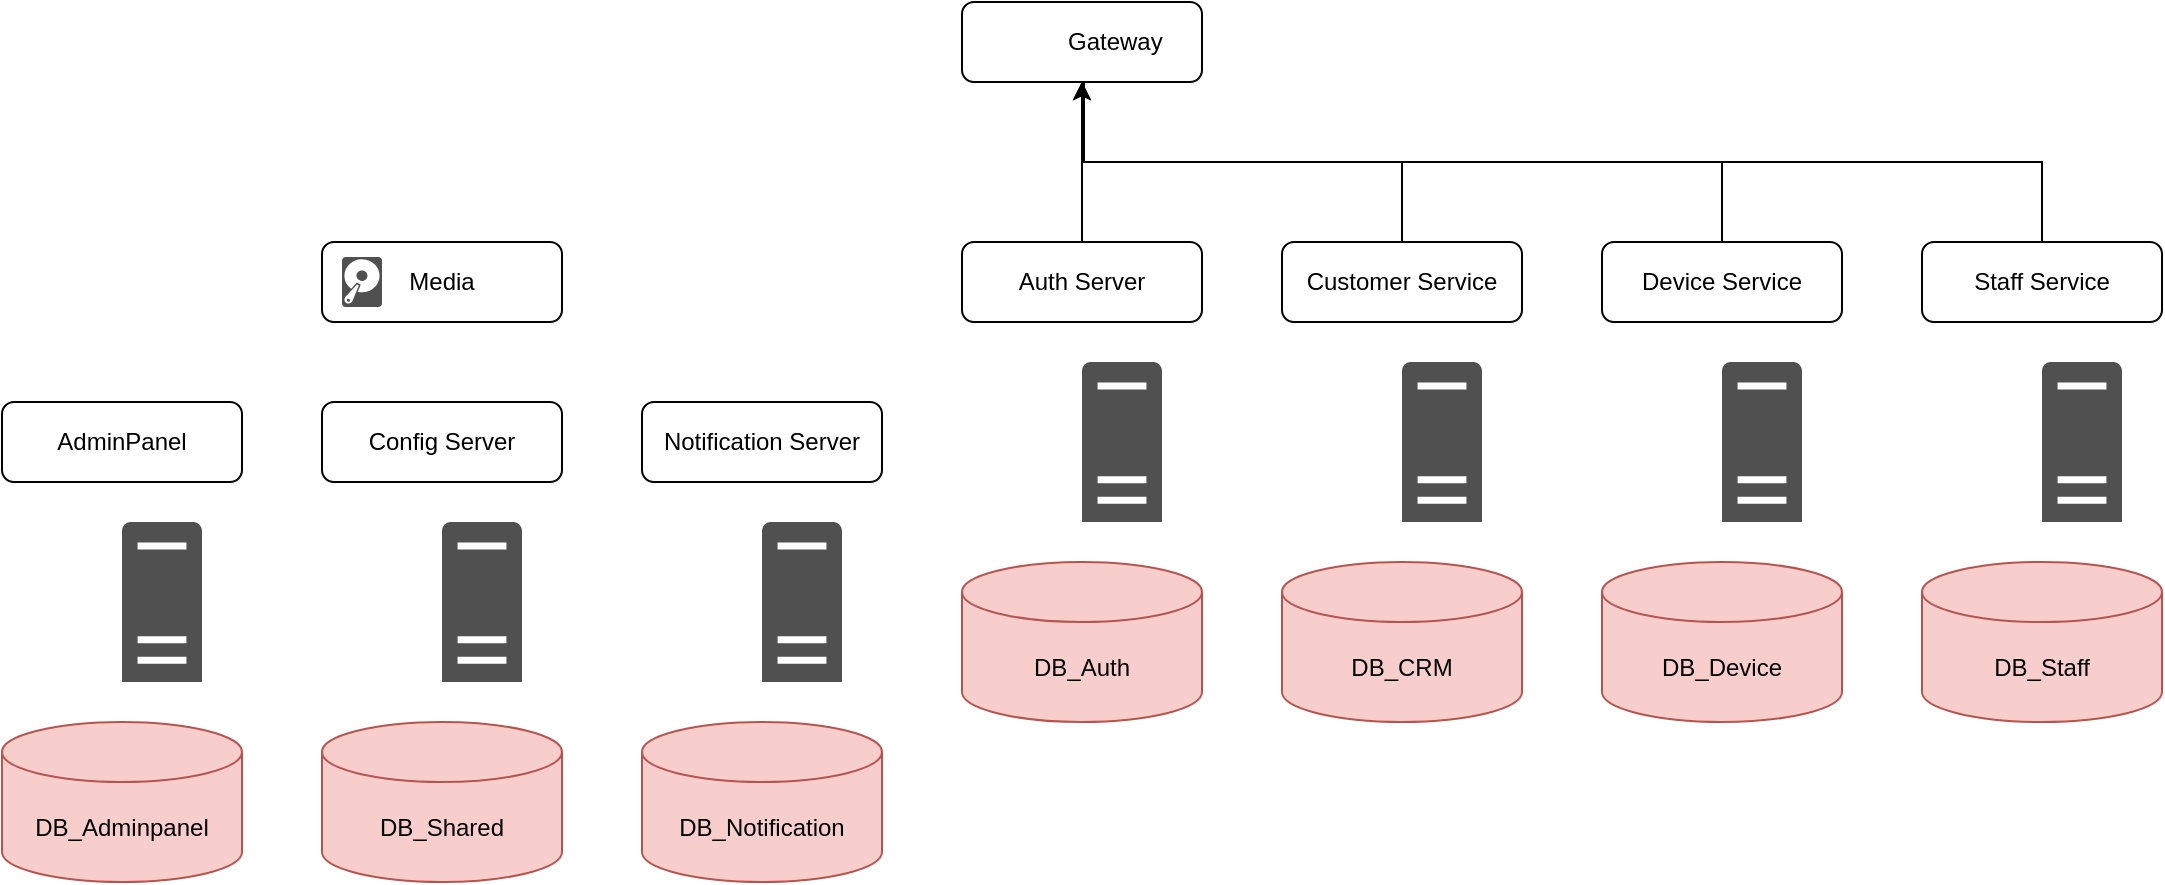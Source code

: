 <mxfile version="24.7.14" pages="3">
  <diagram id="f106602c-feb2-e66a-4537-3a34d633f6aa" name="Backend">
    <mxGraphModel dx="1354" dy="786" grid="1" gridSize="10" guides="1" tooltips="1" connect="1" arrows="1" fold="1" page="1" pageScale="1" pageWidth="1169" pageHeight="827" background="none" math="0" shadow="0">
      <root>
        <mxCell id="0" />
        <mxCell id="1" parent="0" />
        <mxCell id="43L5ap1hN-f6bD0QUk5p-23" value="" style="group" vertex="1" connectable="0" parent="1">
          <mxGeometry x="200" y="700" width="120" height="100" as="geometry" />
        </mxCell>
        <mxCell id="43L5ap1hN-f6bD0QUk5p-24" value="DB_Shared" style="shape=cylinder3;whiteSpace=wrap;html=1;boundedLbl=1;backgroundOutline=1;size=15;fillColor=#f8cecc;strokeColor=#b85450;" vertex="1" parent="43L5ap1hN-f6bD0QUk5p-23">
          <mxGeometry y="20" width="120" height="80" as="geometry" />
        </mxCell>
        <mxCell id="43L5ap1hN-f6bD0QUk5p-25" value="" style="shape=image;verticalLabelPosition=bottom;labelBackgroundColor=default;verticalAlign=top;aspect=fixed;imageAspect=0;image=https://static-00.iconduck.com/assets.00/mysql-original-wordmark-icon-2048x1064-jfbaqrzh.png;container=0;" vertex="1" parent="43L5ap1hN-f6bD0QUk5p-23">
          <mxGeometry x="21.48" width="77.04" height="40" as="geometry" />
        </mxCell>
        <mxCell id="wpemW0vhm0GdFGpqE2XI-1" value="" style="group" vertex="1" connectable="0" parent="1">
          <mxGeometry x="360" y="560" width="120" height="240" as="geometry" />
        </mxCell>
        <mxCell id="xkKTBkhneHixOB8WJE4L-42" value="" style="group" parent="wpemW0vhm0GdFGpqE2XI-1" vertex="1" connectable="0">
          <mxGeometry width="120" height="140" as="geometry" />
        </mxCell>
        <mxCell id="xkKTBkhneHixOB8WJE4L-43" value="Notification Server" style="rounded=1;whiteSpace=wrap;html=1;" parent="xkKTBkhneHixOB8WJE4L-42" vertex="1">
          <mxGeometry width="120" height="40" as="geometry" />
        </mxCell>
        <UserObject label="" id="xkKTBkhneHixOB8WJE4L-44">
          <mxCell style="group" parent="xkKTBkhneHixOB8WJE4L-42" vertex="1" connectable="0">
            <mxGeometry x="10" y="60" width="100" height="80" as="geometry" />
          </mxCell>
        </UserObject>
        <mxCell id="xkKTBkhneHixOB8WJE4L-45" value="" style="sketch=0;pointerEvents=1;shadow=0;dashed=0;html=1;strokeColor=none;fillColor=#505050;labelPosition=center;verticalLabelPosition=bottom;verticalAlign=top;outlineConnect=0;align=center;shape=mxgraph.office.servers.server_generic;" parent="xkKTBkhneHixOB8WJE4L-44" vertex="1">
          <mxGeometry x="50" width="40" height="80" as="geometry" />
        </mxCell>
        <mxCell id="xkKTBkhneHixOB8WJE4L-46" value="" style="shape=image;html=1;verticalAlign=top;verticalLabelPosition=bottom;labelBackgroundColor=#ffffff;imageAspect=0;aspect=fixed;image=https://cdn3.iconfinder.com/data/icons/popular-services-brands/512/laravel-128.png" parent="xkKTBkhneHixOB8WJE4L-44" vertex="1">
          <mxGeometry x="11.88" y="44" width="30" height="30" as="geometry" />
        </mxCell>
        <mxCell id="xkKTBkhneHixOB8WJE4L-47" value="" style="shape=image;html=1;verticalAlign=top;verticalLabelPosition=bottom;labelBackgroundColor=#ffffff;imageAspect=0;aspect=fixed;image=https://cdn4.iconfinder.com/data/icons/logos-3/568/php-logo-128.png" parent="xkKTBkhneHixOB8WJE4L-44" vertex="1">
          <mxGeometry x="11.88" y="10" width="30" height="30" as="geometry" />
        </mxCell>
        <mxCell id="43L5ap1hN-f6bD0QUk5p-15" value="" style="group" vertex="1" connectable="0" parent="wpemW0vhm0GdFGpqE2XI-1">
          <mxGeometry y="140" width="120" height="100" as="geometry" />
        </mxCell>
        <mxCell id="xkKTBkhneHixOB8WJE4L-48" value="DB_Notification" style="shape=cylinder3;whiteSpace=wrap;html=1;boundedLbl=1;backgroundOutline=1;size=15;fillColor=#f8cecc;strokeColor=#b85450;" parent="43L5ap1hN-f6bD0QUk5p-15" vertex="1">
          <mxGeometry y="20" width="120" height="80" as="geometry" />
        </mxCell>
        <mxCell id="43L5ap1hN-f6bD0QUk5p-11" value="" style="shape=image;verticalLabelPosition=bottom;labelBackgroundColor=default;verticalAlign=top;aspect=fixed;imageAspect=0;image=https://static-00.iconduck.com/assets.00/sqlite-icon-2048x909-7nkrc3bm.png;" vertex="1" parent="43L5ap1hN-f6bD0QUk5p-15">
          <mxGeometry x="26.23" y="10" width="67.54" height="30" as="geometry" />
        </mxCell>
        <mxCell id="wpemW0vhm0GdFGpqE2XI-2" value="" style="group" vertex="1" connectable="0" parent="1">
          <mxGeometry x="680" y="480" width="120" height="240" as="geometry" />
        </mxCell>
        <mxCell id="v0CTncaFIIi6fotuZivB-26" value="" style="group" parent="wpemW0vhm0GdFGpqE2XI-2" vertex="1" connectable="0">
          <mxGeometry width="120" height="140" as="geometry" />
        </mxCell>
        <mxCell id="wpemW0vhm0GdFGpqE2XI-20" style="edgeStyle=orthogonalEdgeStyle;rounded=0;orthogonalLoop=1;jettySize=auto;html=1;exitX=0.5;exitY=0;exitDx=0;exitDy=0;" edge="1" parent="v0CTncaFIIi6fotuZivB-26" source="v0CTncaFIIi6fotuZivB-27">
          <mxGeometry relative="1" as="geometry">
            <mxPoint x="-100" y="-90" as="targetPoint" />
            <Array as="points">
              <mxPoint x="60" y="-40" />
              <mxPoint x="-99" y="-40" />
              <mxPoint x="-99" y="-90" />
            </Array>
          </mxGeometry>
        </mxCell>
        <mxCell id="v0CTncaFIIi6fotuZivB-27" value="Customer Service" style="rounded=1;whiteSpace=wrap;html=1;" parent="v0CTncaFIIi6fotuZivB-26" vertex="1">
          <mxGeometry width="120" height="40" as="geometry" />
        </mxCell>
        <UserObject label="" id="v0CTncaFIIi6fotuZivB-28">
          <mxCell style="group" parent="v0CTncaFIIi6fotuZivB-26" vertex="1" connectable="0">
            <mxGeometry x="10" y="60" width="100" height="80" as="geometry" />
          </mxCell>
        </UserObject>
        <mxCell id="v0CTncaFIIi6fotuZivB-29" value="" style="sketch=0;pointerEvents=1;shadow=0;dashed=0;html=1;strokeColor=none;fillColor=#505050;labelPosition=center;verticalLabelPosition=bottom;verticalAlign=top;outlineConnect=0;align=center;shape=mxgraph.office.servers.server_generic;" parent="v0CTncaFIIi6fotuZivB-28" vertex="1">
          <mxGeometry x="50" width="40" height="80" as="geometry" />
        </mxCell>
        <mxCell id="v0CTncaFIIi6fotuZivB-30" value="" style="shape=image;html=1;verticalAlign=top;verticalLabelPosition=bottom;labelBackgroundColor=#ffffff;imageAspect=0;aspect=fixed;image=https://cdn3.iconfinder.com/data/icons/popular-services-brands/512/laravel-128.png" parent="v0CTncaFIIi6fotuZivB-28" vertex="1">
          <mxGeometry x="11.88" y="44" width="30" height="30" as="geometry" />
        </mxCell>
        <mxCell id="v0CTncaFIIi6fotuZivB-31" value="" style="shape=image;html=1;verticalAlign=top;verticalLabelPosition=bottom;labelBackgroundColor=#ffffff;imageAspect=0;aspect=fixed;image=https://cdn4.iconfinder.com/data/icons/logos-3/568/php-logo-128.png" parent="v0CTncaFIIi6fotuZivB-28" vertex="1">
          <mxGeometry x="11.88" y="10" width="30" height="30" as="geometry" />
        </mxCell>
        <mxCell id="43L5ap1hN-f6bD0QUk5p-22" value="" style="group" vertex="1" connectable="0" parent="wpemW0vhm0GdFGpqE2XI-2">
          <mxGeometry y="140" width="120" height="100" as="geometry" />
        </mxCell>
        <mxCell id="v0CTncaFIIi6fotuZivB-32" value="DB_CRM" style="shape=cylinder3;whiteSpace=wrap;html=1;boundedLbl=1;backgroundOutline=1;size=15;fillColor=#f8cecc;strokeColor=#b85450;" parent="43L5ap1hN-f6bD0QUk5p-22" vertex="1">
          <mxGeometry y="20" width="120" height="80" as="geometry" />
        </mxCell>
        <mxCell id="43L5ap1hN-f6bD0QUk5p-21" value="" style="shape=image;verticalLabelPosition=bottom;labelBackgroundColor=default;verticalAlign=top;aspect=fixed;imageAspect=0;image=https://cdn4.iconfinder.com/data/icons/flat-brand-logo-2/512/oracle-512.png;" vertex="1" parent="43L5ap1hN-f6bD0QUk5p-22">
          <mxGeometry x="15" y="-10" width="90" height="90" as="geometry" />
        </mxCell>
        <mxCell id="wpemW0vhm0GdFGpqE2XI-3" value="" style="group" vertex="1" connectable="0" parent="1">
          <mxGeometry x="520" y="480" width="120" height="240" as="geometry" />
        </mxCell>
        <mxCell id="xkKTBkhneHixOB8WJE4L-50" value="" style="group" parent="wpemW0vhm0GdFGpqE2XI-3" vertex="1" connectable="0">
          <mxGeometry width="120" height="140" as="geometry" />
        </mxCell>
        <mxCell id="43L5ap1hN-f6bD0QUk5p-33" value="" style="group" vertex="1" connectable="0" parent="xkKTBkhneHixOB8WJE4L-50">
          <mxGeometry width="120" height="140" as="geometry" />
        </mxCell>
        <UserObject label="" id="xkKTBkhneHixOB8WJE4L-52">
          <mxCell style="group" parent="43L5ap1hN-f6bD0QUk5p-33" vertex="1" connectable="0">
            <mxGeometry x="10" y="60" width="100" height="80" as="geometry" />
          </mxCell>
        </UserObject>
        <mxCell id="xkKTBkhneHixOB8WJE4L-53" value="" style="sketch=0;pointerEvents=1;shadow=0;dashed=0;html=1;strokeColor=none;fillColor=#505050;labelPosition=center;verticalLabelPosition=bottom;verticalAlign=top;outlineConnect=0;align=center;shape=mxgraph.office.servers.server_generic;" parent="xkKTBkhneHixOB8WJE4L-52" vertex="1">
          <mxGeometry x="50" width="40" height="80" as="geometry" />
        </mxCell>
        <mxCell id="xkKTBkhneHixOB8WJE4L-54" value="" style="shape=image;html=1;verticalAlign=top;verticalLabelPosition=bottom;labelBackgroundColor=#ffffff;imageAspect=0;aspect=fixed;image=https://cdn3.iconfinder.com/data/icons/popular-services-brands/512/laravel-128.png" parent="xkKTBkhneHixOB8WJE4L-52" vertex="1">
          <mxGeometry x="11.88" y="44" width="30" height="30" as="geometry" />
        </mxCell>
        <mxCell id="xkKTBkhneHixOB8WJE4L-55" value="" style="shape=image;html=1;verticalAlign=top;verticalLabelPosition=bottom;labelBackgroundColor=#ffffff;imageAspect=0;aspect=fixed;image=https://cdn4.iconfinder.com/data/icons/logos-3/568/php-logo-128.png" parent="xkKTBkhneHixOB8WJE4L-52" vertex="1">
          <mxGeometry x="11.88" y="10" width="30" height="30" as="geometry" />
        </mxCell>
        <mxCell id="xkKTBkhneHixOB8WJE4L-59" value="Auth Server" style="rounded=1;whiteSpace=wrap;html=1;" parent="43L5ap1hN-f6bD0QUk5p-33" vertex="1">
          <mxGeometry width="120" height="40" as="geometry" />
        </mxCell>
        <mxCell id="43L5ap1hN-f6bD0QUk5p-13" value="" style="group" vertex="1" connectable="0" parent="wpemW0vhm0GdFGpqE2XI-3">
          <mxGeometry y="140" width="120" height="100" as="geometry" />
        </mxCell>
        <mxCell id="xkKTBkhneHixOB8WJE4L-56" value="DB_Auth" style="shape=cylinder3;whiteSpace=wrap;html=1;boundedLbl=1;backgroundOutline=1;size=15;fillColor=#f8cecc;strokeColor=#b85450;" parent="43L5ap1hN-f6bD0QUk5p-13" vertex="1">
          <mxGeometry y="20" width="120" height="80" as="geometry" />
        </mxCell>
        <mxCell id="43L5ap1hN-f6bD0QUk5p-3" value="" style="shape=image;verticalLabelPosition=bottom;labelBackgroundColor=default;verticalAlign=top;aspect=fixed;imageAspect=0;image=https://cdn-icons-png.flaticon.com/512/5968/5968364.png;" vertex="1" parent="43L5ap1hN-f6bD0QUk5p-13">
          <mxGeometry x="35" width="50" height="50" as="geometry" />
        </mxCell>
        <mxCell id="wpemW0vhm0GdFGpqE2XI-4" value="" style="group" vertex="1" connectable="0" parent="1">
          <mxGeometry x="840" y="480" width="120" height="240" as="geometry" />
        </mxCell>
        <mxCell id="xkKTBkhneHixOB8WJE4L-2" value="" style="group" parent="wpemW0vhm0GdFGpqE2XI-4" vertex="1" connectable="0">
          <mxGeometry width="120" height="140" as="geometry" />
        </mxCell>
        <mxCell id="xkKTBkhneHixOB8WJE4L-3" value="Device Service" style="rounded=1;whiteSpace=wrap;html=1;" parent="xkKTBkhneHixOB8WJE4L-2" vertex="1">
          <mxGeometry width="120" height="40" as="geometry" />
        </mxCell>
        <UserObject label="" id="xkKTBkhneHixOB8WJE4L-4">
          <mxCell style="group" parent="xkKTBkhneHixOB8WJE4L-2" vertex="1" connectable="0">
            <mxGeometry x="10" y="60" width="100" height="80" as="geometry" />
          </mxCell>
        </UserObject>
        <mxCell id="xkKTBkhneHixOB8WJE4L-5" value="" style="sketch=0;pointerEvents=1;shadow=0;dashed=0;html=1;strokeColor=none;fillColor=#505050;labelPosition=center;verticalLabelPosition=bottom;verticalAlign=top;outlineConnect=0;align=center;shape=mxgraph.office.servers.server_generic;" parent="xkKTBkhneHixOB8WJE4L-4" vertex="1">
          <mxGeometry x="50" width="40" height="80" as="geometry" />
        </mxCell>
        <mxCell id="xkKTBkhneHixOB8WJE4L-6" value="" style="shape=image;html=1;verticalAlign=top;verticalLabelPosition=bottom;labelBackgroundColor=#ffffff;imageAspect=0;aspect=fixed;image=https://cdn3.iconfinder.com/data/icons/popular-services-brands/512/laravel-128.png" parent="xkKTBkhneHixOB8WJE4L-4" vertex="1">
          <mxGeometry x="11.88" y="44" width="30" height="30" as="geometry" />
        </mxCell>
        <mxCell id="xkKTBkhneHixOB8WJE4L-7" value="" style="shape=image;html=1;verticalAlign=top;verticalLabelPosition=bottom;labelBackgroundColor=#ffffff;imageAspect=0;aspect=fixed;image=https://cdn4.iconfinder.com/data/icons/logos-3/568/php-logo-128.png" parent="xkKTBkhneHixOB8WJE4L-4" vertex="1">
          <mxGeometry x="11.88" y="10" width="30" height="30" as="geometry" />
        </mxCell>
        <mxCell id="43L5ap1hN-f6bD0QUk5p-20" value="" style="group" vertex="1" connectable="0" parent="wpemW0vhm0GdFGpqE2XI-4">
          <mxGeometry y="140" width="120" height="100" as="geometry" />
        </mxCell>
        <mxCell id="43L5ap1hN-f6bD0QUk5p-18" value="DB_Device" style="shape=cylinder3;whiteSpace=wrap;html=1;boundedLbl=1;backgroundOutline=1;size=15;fillColor=#f8cecc;strokeColor=#b85450;" vertex="1" parent="43L5ap1hN-f6bD0QUk5p-20">
          <mxGeometry y="20" width="120" height="80" as="geometry" />
        </mxCell>
        <mxCell id="43L5ap1hN-f6bD0QUk5p-17" value="" style="shape=image;verticalLabelPosition=bottom;labelBackgroundColor=default;verticalAlign=top;aspect=fixed;imageAspect=0;image=https://cdn-icons-png.flaticon.com/512/5968/5968342.png;" vertex="1" parent="43L5ap1hN-f6bD0QUk5p-20">
          <mxGeometry x="40" y="10" width="40" height="40" as="geometry" />
        </mxCell>
        <mxCell id="wpemW0vhm0GdFGpqE2XI-5" value="" style="group" vertex="1" connectable="0" parent="1">
          <mxGeometry x="1000" y="480" width="120" height="240" as="geometry" />
        </mxCell>
        <mxCell id="xkKTBkhneHixOB8WJE4L-10" value="" style="group" parent="wpemW0vhm0GdFGpqE2XI-5" vertex="1" connectable="0">
          <mxGeometry width="120" height="140" as="geometry" />
        </mxCell>
        <mxCell id="43L5ap1hN-f6bD0QUk5p-30" value="" style="group" vertex="1" connectable="0" parent="xkKTBkhneHixOB8WJE4L-10">
          <mxGeometry width="120" height="140" as="geometry" />
        </mxCell>
        <mxCell id="xkKTBkhneHixOB8WJE4L-11" value="Staff Service" style="rounded=1;whiteSpace=wrap;html=1;" parent="43L5ap1hN-f6bD0QUk5p-30" vertex="1">
          <mxGeometry width="120" height="40" as="geometry" />
        </mxCell>
        <UserObject label="" id="xkKTBkhneHixOB8WJE4L-12">
          <mxCell style="group" parent="43L5ap1hN-f6bD0QUk5p-30" vertex="1" connectable="0">
            <mxGeometry x="10" y="60" width="100" height="80" as="geometry" />
          </mxCell>
        </UserObject>
        <mxCell id="xkKTBkhneHixOB8WJE4L-13" value="" style="sketch=0;pointerEvents=1;shadow=0;dashed=0;html=1;strokeColor=none;fillColor=#505050;labelPosition=center;verticalLabelPosition=bottom;verticalAlign=top;outlineConnect=0;align=center;shape=mxgraph.office.servers.server_generic;" parent="xkKTBkhneHixOB8WJE4L-12" vertex="1">
          <mxGeometry x="50" width="40" height="80" as="geometry" />
        </mxCell>
        <mxCell id="xkKTBkhneHixOB8WJE4L-14" value="" style="shape=image;html=1;verticalAlign=top;verticalLabelPosition=bottom;labelBackgroundColor=#ffffff;imageAspect=0;aspect=fixed;image=https://cdn3.iconfinder.com/data/icons/popular-services-brands/512/laravel-128.png" parent="xkKTBkhneHixOB8WJE4L-12" vertex="1">
          <mxGeometry x="11.88" y="44" width="30" height="30" as="geometry" />
        </mxCell>
        <mxCell id="xkKTBkhneHixOB8WJE4L-15" value="" style="shape=image;html=1;verticalAlign=top;verticalLabelPosition=bottom;labelBackgroundColor=#ffffff;imageAspect=0;aspect=fixed;image=https://cdn4.iconfinder.com/data/icons/logos-3/568/php-logo-128.png" parent="xkKTBkhneHixOB8WJE4L-12" vertex="1">
          <mxGeometry x="11.88" y="10" width="30" height="30" as="geometry" />
        </mxCell>
        <mxCell id="43L5ap1hN-f6bD0QUk5p-26" value="" style="group" vertex="1" connectable="0" parent="wpemW0vhm0GdFGpqE2XI-5">
          <mxGeometry y="140" width="120" height="100" as="geometry" />
        </mxCell>
        <mxCell id="43L5ap1hN-f6bD0QUk5p-27" value="DB_Staff" style="shape=cylinder3;whiteSpace=wrap;html=1;boundedLbl=1;backgroundOutline=1;size=15;fillColor=#f8cecc;strokeColor=#b85450;" vertex="1" parent="43L5ap1hN-f6bD0QUk5p-26">
          <mxGeometry y="20" width="120" height="80" as="geometry" />
        </mxCell>
        <mxCell id="43L5ap1hN-f6bD0QUk5p-28" value="" style="shape=image;verticalLabelPosition=bottom;labelBackgroundColor=default;verticalAlign=top;aspect=fixed;imageAspect=0;image=https://cdn-icons-png.flaticon.com/512/5968/5968364.png;" vertex="1" parent="43L5ap1hN-f6bD0QUk5p-26">
          <mxGeometry x="35" width="50" height="50" as="geometry" />
        </mxCell>
        <mxCell id="wpemW0vhm0GdFGpqE2XI-9" value="" style="group" vertex="1" connectable="0" parent="1">
          <mxGeometry x="200" y="480" width="120" height="40" as="geometry" />
        </mxCell>
        <mxCell id="CWDdZMECSoDCCekiQztZ-1" value="Media" style="rounded=1;whiteSpace=wrap;html=1;" parent="wpemW0vhm0GdFGpqE2XI-9" vertex="1">
          <mxGeometry width="120" height="40" as="geometry" />
        </mxCell>
        <mxCell id="wpemW0vhm0GdFGpqE2XI-8" value="" style="sketch=0;pointerEvents=1;shadow=0;dashed=0;html=1;strokeColor=none;fillColor=#505050;labelPosition=center;verticalLabelPosition=bottom;verticalAlign=top;outlineConnect=0;align=center;shape=mxgraph.office.devices.hard_disk;" vertex="1" parent="wpemW0vhm0GdFGpqE2XI-9">
          <mxGeometry x="10" y="7.5" width="20" height="25" as="geometry" />
        </mxCell>
        <mxCell id="43L5ap1hN-f6bD0QUk5p-32" value="" style="group" vertex="1" connectable="0" parent="1">
          <mxGeometry x="200" y="560" width="120" height="140" as="geometry" />
        </mxCell>
        <mxCell id="xkKTBkhneHixOB8WJE4L-36" value="Config Server" style="rounded=1;whiteSpace=wrap;html=1;container=0;" parent="43L5ap1hN-f6bD0QUk5p-32" vertex="1">
          <mxGeometry width="120" height="40" as="geometry" />
        </mxCell>
        <mxCell id="xkKTBkhneHixOB8WJE4L-38" value="" style="sketch=0;pointerEvents=1;shadow=0;dashed=0;html=1;strokeColor=none;fillColor=#505050;labelPosition=center;verticalLabelPosition=bottom;verticalAlign=top;outlineConnect=0;align=center;shape=mxgraph.office.servers.server_generic;container=0;" parent="43L5ap1hN-f6bD0QUk5p-32" vertex="1">
          <mxGeometry x="60" y="60" width="40" height="80" as="geometry" />
        </mxCell>
        <mxCell id="xkKTBkhneHixOB8WJE4L-40" value="" style="shape=image;html=1;verticalAlign=top;verticalLabelPosition=bottom;labelBackgroundColor=#ffffff;imageAspect=0;aspect=fixed;image=https://cdn4.iconfinder.com/data/icons/logos-3/568/php-logo-128.png;container=0;" parent="43L5ap1hN-f6bD0QUk5p-32" vertex="1">
          <mxGeometry x="21.88" y="70" width="30" height="30" as="geometry" />
        </mxCell>
        <mxCell id="xkKTBkhneHixOB8WJE4L-60" value="" style="shape=image;html=1;verticalAlign=top;verticalLabelPosition=bottom;labelBackgroundColor=#ffffff;imageAspect=0;aspect=fixed;image=https://cdn3.iconfinder.com/data/icons/popular-services-brands/512/laravel-128.png;container=0;" parent="43L5ap1hN-f6bD0QUk5p-32" vertex="1">
          <mxGeometry x="21.88" y="100" width="30" height="30" as="geometry" />
        </mxCell>
        <mxCell id="wpemW0vhm0GdFGpqE2XI-11" value="" style="group" vertex="1" connectable="0" parent="1">
          <mxGeometry x="40" y="560" width="120" height="240" as="geometry" />
        </mxCell>
        <mxCell id="43L5ap1hN-f6bD0QUk5p-12" value="" style="group" vertex="1" connectable="0" parent="wpemW0vhm0GdFGpqE2XI-11">
          <mxGeometry y="140" width="120" height="100" as="geometry" />
        </mxCell>
        <mxCell id="xkKTBkhneHixOB8WJE4L-68" value="DB_Adminpanel" style="shape=cylinder3;whiteSpace=wrap;html=1;boundedLbl=1;backgroundOutline=1;size=15;fillColor=#f8cecc;strokeColor=#b85450;" parent="43L5ap1hN-f6bD0QUk5p-12" vertex="1">
          <mxGeometry y="20" width="120" height="80" as="geometry" />
        </mxCell>
        <mxCell id="43L5ap1hN-f6bD0QUk5p-1" value="" style="shape=image;verticalLabelPosition=bottom;labelBackgroundColor=default;verticalAlign=top;aspect=fixed;imageAspect=0;image=https://static-00.iconduck.com/assets.00/mysql-original-wordmark-icon-2048x1064-jfbaqrzh.png;container=0;" vertex="1" parent="43L5ap1hN-f6bD0QUk5p-12">
          <mxGeometry x="21.48" width="77.04" height="40" as="geometry" />
        </mxCell>
        <mxCell id="43L5ap1hN-f6bD0QUk5p-31" value="" style="group" vertex="1" connectable="0" parent="wpemW0vhm0GdFGpqE2XI-11">
          <mxGeometry width="120" height="140" as="geometry" />
        </mxCell>
        <mxCell id="xkKTBkhneHixOB8WJE4L-63" value="AdminPanel" style="rounded=1;whiteSpace=wrap;html=1;" parent="43L5ap1hN-f6bD0QUk5p-31" vertex="1">
          <mxGeometry width="120" height="40" as="geometry" />
        </mxCell>
        <UserObject label="" id="xkKTBkhneHixOB8WJE4L-64">
          <mxCell style="group" parent="43L5ap1hN-f6bD0QUk5p-31" vertex="1" connectable="0">
            <mxGeometry x="10" y="60" width="100" height="80" as="geometry" />
          </mxCell>
        </UserObject>
        <mxCell id="xkKTBkhneHixOB8WJE4L-66" value="" style="shape=image;html=1;verticalAlign=top;verticalLabelPosition=bottom;labelBackgroundColor=#ffffff;imageAspect=0;aspect=fixed;image=https://cdn4.iconfinder.com/data/icons/logos-3/568/php-logo-128.png" parent="xkKTBkhneHixOB8WJE4L-64" vertex="1">
          <mxGeometry x="10" y="10" width="30" height="30" as="geometry" />
        </mxCell>
        <mxCell id="xkKTBkhneHixOB8WJE4L-67" value="" style="shape=image;html=1;verticalAlign=top;verticalLabelPosition=bottom;labelBackgroundColor=#ffffff;imageAspect=0;aspect=fixed;image=https://cdn3.iconfinder.com/data/icons/popular-services-brands/512/laravel-128.png" parent="xkKTBkhneHixOB8WJE4L-64" vertex="1">
          <mxGeometry x="10" y="40" width="30" height="30" as="geometry" />
        </mxCell>
        <mxCell id="wpemW0vhm0GdFGpqE2XI-13" value="" style="sketch=0;pointerEvents=1;shadow=0;dashed=0;html=1;strokeColor=none;fillColor=#505050;labelPosition=center;verticalLabelPosition=bottom;verticalAlign=top;outlineConnect=0;align=center;shape=mxgraph.office.servers.server_generic;" vertex="1" parent="xkKTBkhneHixOB8WJE4L-64">
          <mxGeometry x="50" width="40" height="80" as="geometry" />
        </mxCell>
        <mxCell id="wpemW0vhm0GdFGpqE2XI-16" value="" style="group" vertex="1" connectable="0" parent="1">
          <mxGeometry x="520" y="360" width="120" height="40" as="geometry" />
        </mxCell>
        <mxCell id="wpemW0vhm0GdFGpqE2XI-18" value="" style="group" vertex="1" connectable="0" parent="wpemW0vhm0GdFGpqE2XI-16">
          <mxGeometry width="120" height="40" as="geometry" />
        </mxCell>
        <mxCell id="wpemW0vhm0GdFGpqE2XI-15" value="&amp;nbsp; &amp;nbsp; &amp;nbsp; &amp;nbsp; &amp;nbsp; Gateway" style="rounded=1;whiteSpace=wrap;html=1;" vertex="1" parent="wpemW0vhm0GdFGpqE2XI-18">
          <mxGeometry width="120" height="40" as="geometry" />
        </mxCell>
        <mxCell id="wpemW0vhm0GdFGpqE2XI-14" value="" style="shape=image;verticalLabelPosition=bottom;labelBackgroundColor=default;verticalAlign=top;aspect=fixed;imageAspect=0;image=https://cdn-icons-png.flaticon.com/512/2164/2164832.png;" vertex="1" parent="wpemW0vhm0GdFGpqE2XI-18">
          <mxGeometry x="10" y="4.5" width="31" height="31" as="geometry" />
        </mxCell>
        <mxCell id="wpemW0vhm0GdFGpqE2XI-19" style="edgeStyle=orthogonalEdgeStyle;rounded=0;orthogonalLoop=1;jettySize=auto;html=1;exitX=0.5;exitY=0;exitDx=0;exitDy=0;entryX=0.5;entryY=1;entryDx=0;entryDy=0;" edge="1" parent="1" source="xkKTBkhneHixOB8WJE4L-59" target="wpemW0vhm0GdFGpqE2XI-15">
          <mxGeometry relative="1" as="geometry" />
        </mxCell>
        <mxCell id="wpemW0vhm0GdFGpqE2XI-21" style="edgeStyle=orthogonalEdgeStyle;rounded=0;orthogonalLoop=1;jettySize=auto;html=1;entryX=0.5;entryY=1;entryDx=0;entryDy=0;" edge="1" parent="1" source="xkKTBkhneHixOB8WJE4L-3" target="wpemW0vhm0GdFGpqE2XI-15">
          <mxGeometry relative="1" as="geometry">
            <Array as="points">
              <mxPoint x="900" y="440" />
              <mxPoint x="580" y="440" />
            </Array>
          </mxGeometry>
        </mxCell>
        <mxCell id="wpemW0vhm0GdFGpqE2XI-22" style="edgeStyle=orthogonalEdgeStyle;rounded=0;orthogonalLoop=1;jettySize=auto;html=1;exitX=0.5;exitY=0;exitDx=0;exitDy=0;entryX=0.5;entryY=1;entryDx=0;entryDy=0;" edge="1" parent="1" source="xkKTBkhneHixOB8WJE4L-11" target="wpemW0vhm0GdFGpqE2XI-15">
          <mxGeometry relative="1" as="geometry" />
        </mxCell>
      </root>
    </mxGraphModel>
  </diagram>
  <diagram id="wZjCUTF8q73ZakTLoRfZ" name="API Gateway">
    <mxGraphModel dx="984" dy="433" grid="1" gridSize="10" guides="1" tooltips="1" connect="1" arrows="1" fold="1" page="1" pageScale="1" pageWidth="850" pageHeight="1100" math="0" shadow="0">
      <root>
        <mxCell id="0" />
        <mxCell id="1" parent="0" />
        <mxCell id="itbTuKBZOuvL5Txidx95-3" value="Customer Service" style="rounded=1;whiteSpace=wrap;html=1;fillColor=#999999;" parent="1" vertex="1">
          <mxGeometry x="280" y="230" width="120" height="40" as="geometry" />
        </mxCell>
        <mxCell id="itbTuKBZOuvL5Txidx95-11" value="Device Service&lt;br&gt;8300" style="rounded=1;whiteSpace=wrap;html=1;" parent="1" vertex="1">
          <mxGeometry x="280" y="130" width="120" height="40" as="geometry" />
        </mxCell>
        <mxCell id="itbTuKBZOuvL5Txidx95-19" value="Staff Service" style="rounded=1;whiteSpace=wrap;html=1;fillColor=#999999;" parent="1" vertex="1">
          <mxGeometry x="280" y="180" width="120" height="40" as="geometry" />
        </mxCell>
        <mxCell id="itbTuKBZOuvL5Txidx95-36" value="Notification Server&lt;br&gt;:8000/notification-server&lt;br style=&quot;border-color: var(--border-color);&quot;&gt;8888" style="rounded=1;whiteSpace=wrap;html=1;fillColor=#f8cecc;strokeColor=#b85450;" parent="1" vertex="1">
          <mxGeometry x="40" y="270" width="160" height="50" as="geometry" />
        </mxCell>
        <mxCell id="itbTuKBZOuvL5Txidx95-60" value="Config Server&lt;br&gt;:8000/config-server&lt;br style=&quot;border-color: var(--border-color);&quot;&gt;8700" style="rounded=1;whiteSpace=wrap;html=1;fillColor=#f8cecc;strokeColor=#b85450;" parent="1" vertex="1">
          <mxGeometry x="40" y="200" width="160" height="50" as="geometry" />
        </mxCell>
        <mxCell id="itbTuKBZOuvL5Txidx95-46" value="Auth Server&lt;br&gt;:8000/auth-server&lt;br&gt;8500" style="rounded=1;whiteSpace=wrap;html=1;fillColor=#f8cecc;strokeColor=#b85450;" parent="1" vertex="1">
          <mxGeometry x="40" y="130" width="160" height="50" as="geometry" />
        </mxCell>
        <mxCell id="itbTuKBZOuvL5Txidx95-49" value="AdminPanel&lt;br&gt;8200" style="rounded=1;whiteSpace=wrap;html=1;" parent="1" vertex="1">
          <mxGeometry x="640" y="40" width="120" height="40" as="geometry" />
        </mxCell>
        <mxCell id="itbTuKBZOuvL5Txidx95-31" value="Website&lt;br&gt;80" style="rounded=1;whiteSpace=wrap;html=1;" parent="1" vertex="1">
          <mxGeometry x="640" y="160" width="120" height="40" as="geometry" />
        </mxCell>
        <mxCell id="itbTuKBZOuvL5Txidx95-26" value="Staff App&lt;br&gt;3030" style="rounded=1;whiteSpace=wrap;html=1;" parent="1" vertex="1">
          <mxGeometry x="480" y="160" width="120" height="40" as="geometry" />
        </mxCell>
        <mxCell id="11gf3nv9ilDiFiaMuEmA-8" style="edgeStyle=orthogonalEdgeStyle;rounded=0;orthogonalLoop=1;jettySize=auto;html=1;entryX=1;entryY=0.5;entryDx=0;entryDy=0;" parent="1" source="HvwcbA_cZl2NOecgoTLC-3" target="itbTuKBZOuvL5Txidx95-46" edge="1">
          <mxGeometry relative="1" as="geometry" />
        </mxCell>
        <mxCell id="11gf3nv9ilDiFiaMuEmA-9" style="edgeStyle=orthogonalEdgeStyle;rounded=0;orthogonalLoop=1;jettySize=auto;html=1;entryX=1;entryY=0.5;entryDx=0;entryDy=0;" parent="1" source="HvwcbA_cZl2NOecgoTLC-3" target="itbTuKBZOuvL5Txidx95-60" edge="1">
          <mxGeometry relative="1" as="geometry" />
        </mxCell>
        <mxCell id="11gf3nv9ilDiFiaMuEmA-10" style="edgeStyle=orthogonalEdgeStyle;rounded=0;orthogonalLoop=1;jettySize=auto;html=1;entryX=1;entryY=0.5;entryDx=0;entryDy=0;" parent="1" source="HvwcbA_cZl2NOecgoTLC-3" target="itbTuKBZOuvL5Txidx95-36" edge="1">
          <mxGeometry relative="1" as="geometry" />
        </mxCell>
        <mxCell id="HvwcbA_cZl2NOecgoTLC-3" value="API Gateway&lt;br&gt;8000" style="rounded=1;whiteSpace=wrap;html=1;fillColor=#FFE599;" parent="1" vertex="1">
          <mxGeometry x="160" y="40" width="120" height="40" as="geometry" />
        </mxCell>
        <mxCell id="HvwcbA_cZl2NOecgoTLC-4" value="phpMyAdmin&lt;br&gt;8900" style="rounded=1;whiteSpace=wrap;html=1;" parent="1" vertex="1">
          <mxGeometry x="480" y="40" width="120" height="40" as="geometry" />
        </mxCell>
      </root>
    </mxGraphModel>
  </diagram>
  <diagram id="tSxx90y2wyvGQ47EcMQz" name="Page-3">
    <mxGraphModel dx="1354" dy="786" grid="1" gridSize="10" guides="1" tooltips="1" connect="1" arrows="1" fold="1" page="1" pageScale="1" pageWidth="850" pageHeight="1100" math="0" shadow="0">
      <root>
        <mxCell id="0" />
        <mxCell id="1" parent="0" />
        <mxCell id="-d2vv3FTKuytWog44XH9-1" value="" style="group" vertex="1" connectable="0" parent="1">
          <mxGeometry x="190" y="30" width="120" height="140" as="geometry" />
        </mxCell>
        <mxCell id="-d2vv3FTKuytWog44XH9-2" value="Staff App" style="rounded=1;whiteSpace=wrap;html=1;" vertex="1" parent="-d2vv3FTKuytWog44XH9-1">
          <mxGeometry width="120" height="40" as="geometry" />
        </mxCell>
        <UserObject label="" id="-d2vv3FTKuytWog44XH9-3">
          <mxCell style="group" vertex="1" connectable="0" parent="-d2vv3FTKuytWog44XH9-1">
            <mxGeometry x="10" y="60" width="100" height="80" as="geometry" />
          </mxCell>
        </UserObject>
        <mxCell id="-d2vv3FTKuytWog44XH9-4" value="" style="sketch=0;pointerEvents=1;shadow=0;dashed=0;html=1;strokeColor=none;fillColor=#505050;labelPosition=center;verticalLabelPosition=bottom;verticalAlign=top;outlineConnect=0;align=center;shape=mxgraph.office.servers.server_generic;" vertex="1" parent="-d2vv3FTKuytWog44XH9-3">
          <mxGeometry x="50" width="40" height="80" as="geometry" />
        </mxCell>
        <mxCell id="-d2vv3FTKuytWog44XH9-5" value="" style="shape=image;html=1;verticalAlign=top;verticalLabelPosition=bottom;labelBackgroundColor=#ffffff;imageAspect=0;aspect=fixed;image=https://cdn4.iconfinder.com/data/icons/logos-3/600/React.js_logo-128.png" vertex="1" parent="-d2vv3FTKuytWog44XH9-3">
          <mxGeometry y="21.51" width="36.99" height="36.99" as="geometry" />
        </mxCell>
        <mxCell id="-d2vv3FTKuytWog44XH9-6" value="" style="group" vertex="1" connectable="0" parent="1">
          <mxGeometry x="50" y="30" width="120" height="140" as="geometry" />
        </mxCell>
        <mxCell id="-d2vv3FTKuytWog44XH9-7" value="Website" style="rounded=1;whiteSpace=wrap;html=1;" vertex="1" parent="-d2vv3FTKuytWog44XH9-6">
          <mxGeometry width="120" height="40" as="geometry" />
        </mxCell>
        <UserObject label="" id="-d2vv3FTKuytWog44XH9-8">
          <mxCell style="group" vertex="1" connectable="0" parent="-d2vv3FTKuytWog44XH9-6">
            <mxGeometry x="10" y="60" width="100" height="80" as="geometry" />
          </mxCell>
        </UserObject>
        <mxCell id="-d2vv3FTKuytWog44XH9-9" value="" style="sketch=0;pointerEvents=1;shadow=0;dashed=0;html=1;strokeColor=none;fillColor=#505050;labelPosition=center;verticalLabelPosition=bottom;verticalAlign=top;outlineConnect=0;align=center;shape=mxgraph.office.servers.server_generic;" vertex="1" parent="-d2vv3FTKuytWog44XH9-8">
          <mxGeometry x="50" width="40" height="80" as="geometry" />
        </mxCell>
        <mxCell id="-d2vv3FTKuytWog44XH9-10" value="" style="shape=image;html=1;verticalAlign=top;verticalLabelPosition=bottom;labelBackgroundColor=#ffffff;imageAspect=0;aspect=fixed;image=https://cdn4.iconfinder.com/data/icons/logos-3/600/React.js_logo-128.png" vertex="1" parent="-d2vv3FTKuytWog44XH9-8">
          <mxGeometry y="21.51" width="36.99" height="36.99" as="geometry" />
        </mxCell>
      </root>
    </mxGraphModel>
  </diagram>
</mxfile>

